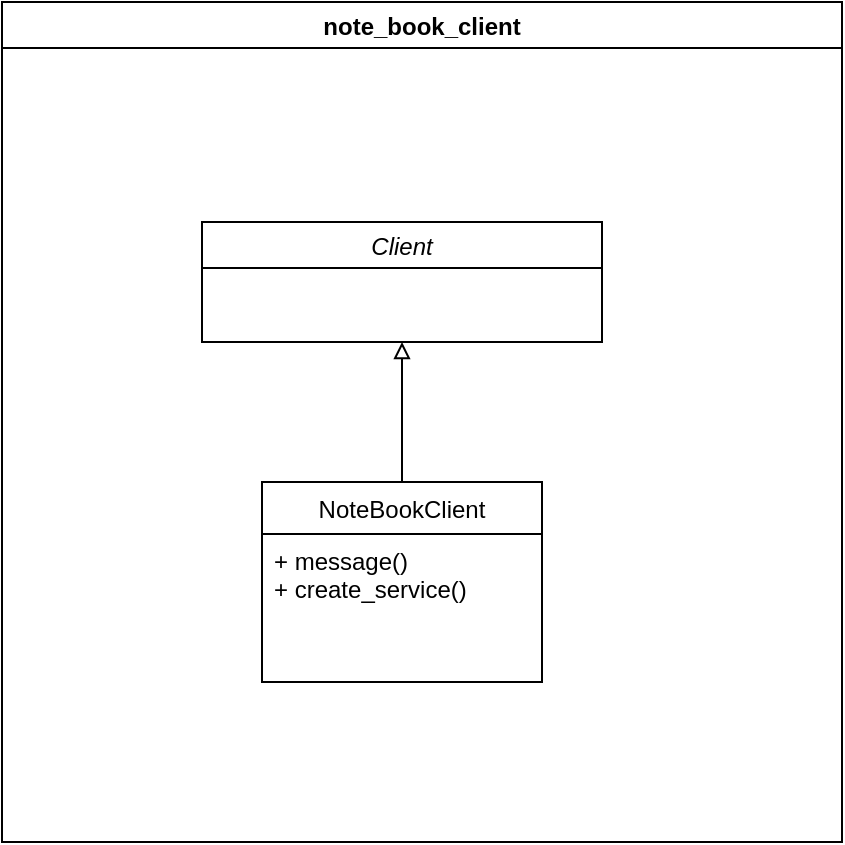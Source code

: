 <mxfile>
    <diagram id="OlM27vU_zE1hhCGhtL3k" name="Page-1">
        <mxGraphModel dx="841" dy="516" grid="1" gridSize="10" guides="1" tooltips="1" connect="1" arrows="1" fold="1" page="1" pageScale="1" pageWidth="827" pageHeight="1169" math="0" shadow="0">
            <root>
                <mxCell id="0"/>
                <mxCell id="1" parent="0"/>
                <mxCell id="2" value="Client" style="swimlane;fontStyle=2" vertex="1" parent="1">
                    <mxGeometry x="210" y="170" width="200" height="60" as="geometry"/>
                </mxCell>
                <mxCell id="7" style="edgeStyle=none;html=1;entryX=0.5;entryY=1;entryDx=0;entryDy=0;endArrow=block;endFill=0;" edge="1" parent="1" source="3" target="2">
                    <mxGeometry relative="1" as="geometry"/>
                </mxCell>
                <mxCell id="3" value="NoteBookClient" style="swimlane;fontStyle=0;childLayout=stackLayout;horizontal=1;startSize=26;fillColor=none;horizontalStack=0;resizeParent=1;resizeParentMax=0;resizeLast=0;collapsible=1;marginBottom=0;" vertex="1" parent="1">
                    <mxGeometry x="240" y="300" width="140" height="100" as="geometry"/>
                </mxCell>
                <mxCell id="4" value="+ message()&#10;+ create_service()" style="text;strokeColor=none;fillColor=none;align=left;verticalAlign=top;spacingLeft=4;spacingRight=4;overflow=hidden;rotatable=0;points=[[0,0.5],[1,0.5]];portConstraint=eastwest;" vertex="1" parent="3">
                    <mxGeometry y="26" width="140" height="74" as="geometry"/>
                </mxCell>
                <mxCell id="8" value="note_book_client" style="swimlane;" vertex="1" parent="1">
                    <mxGeometry x="110" y="60" width="420" height="420" as="geometry"/>
                </mxCell>
            </root>
        </mxGraphModel>
    </diagram>
</mxfile>